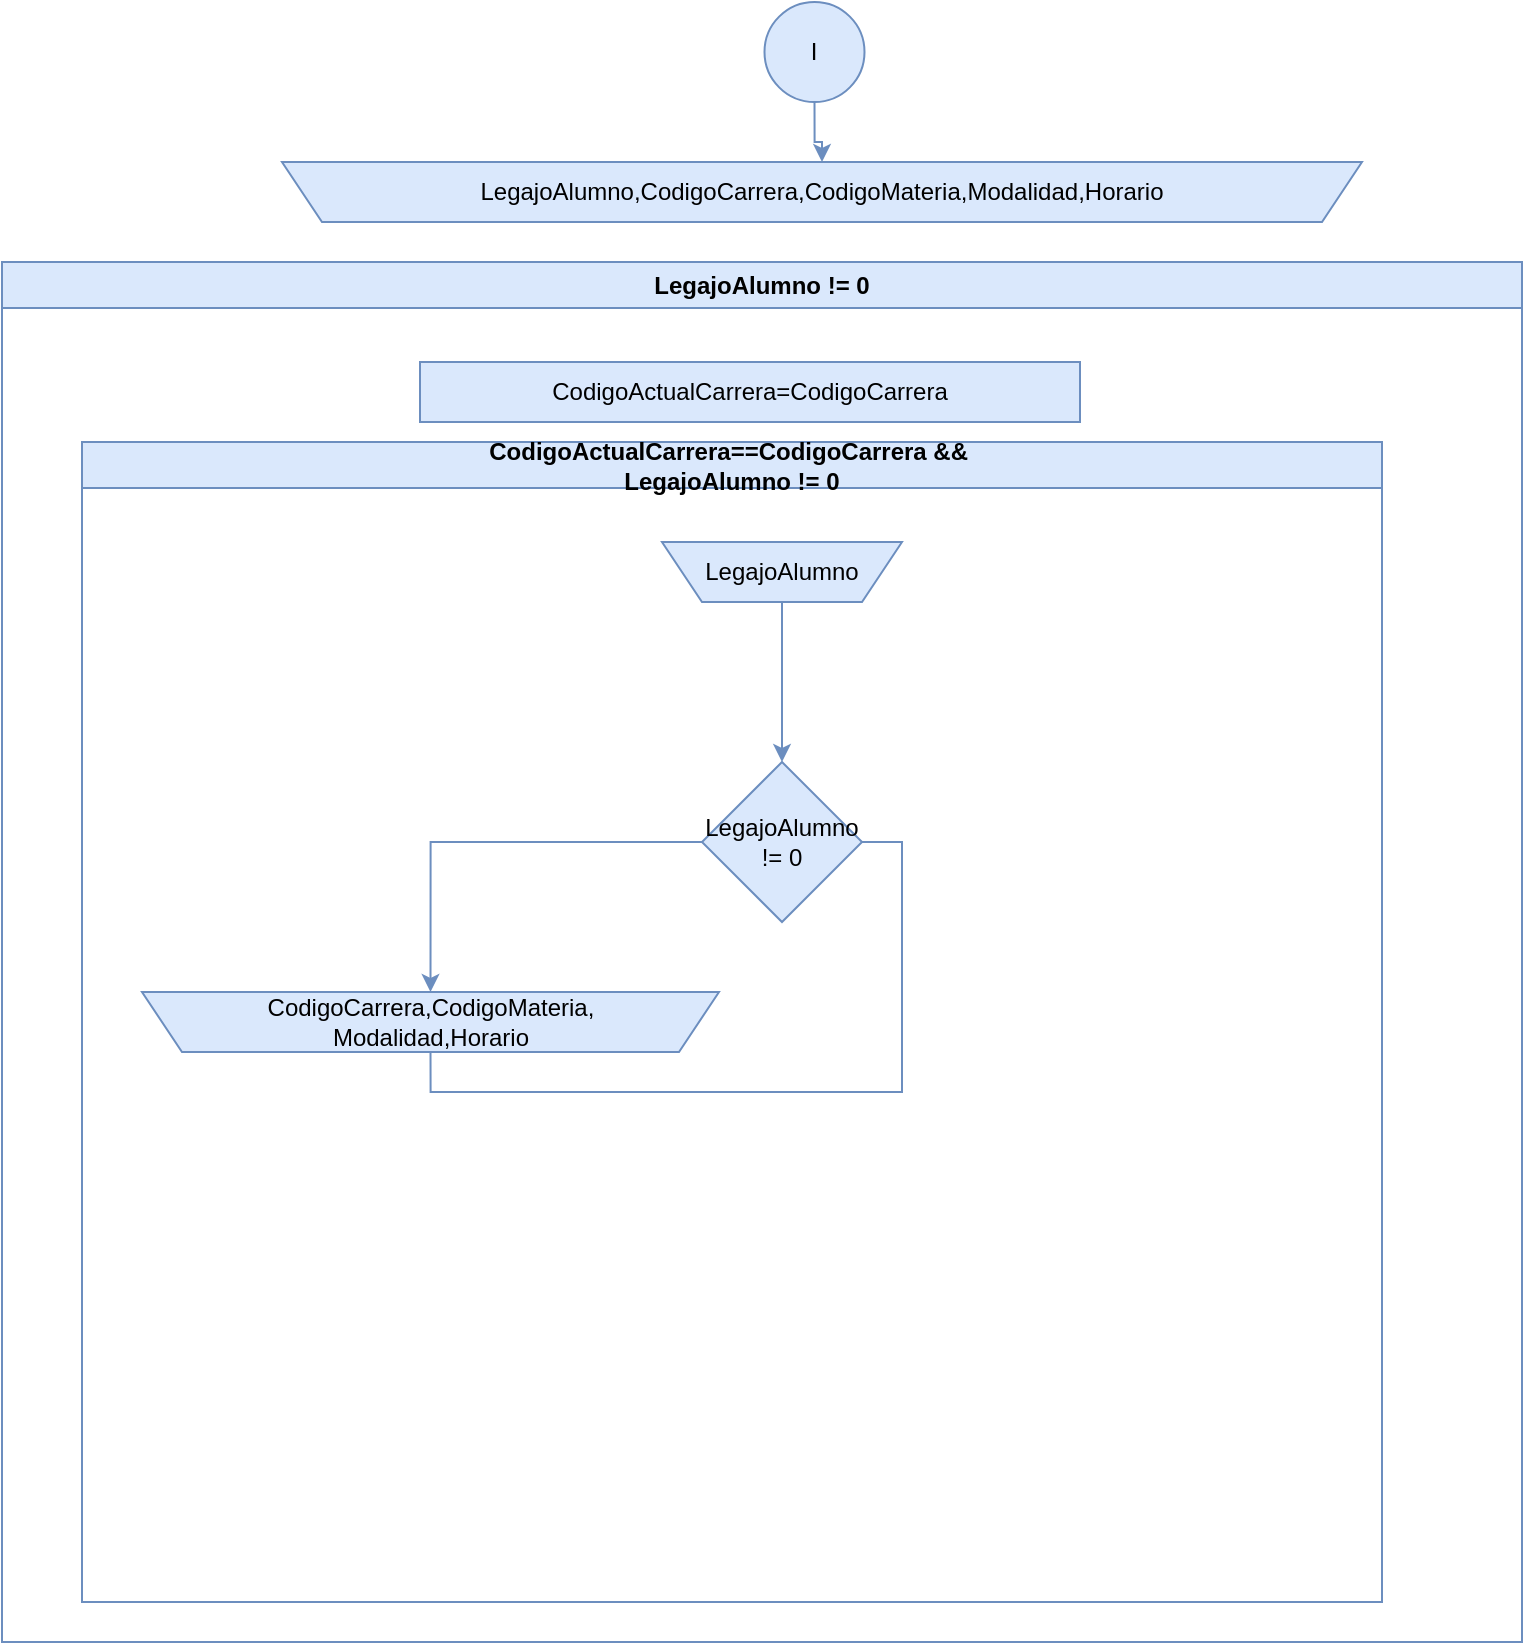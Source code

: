 <mxfile version="21.7.2" type="device">
  <diagram id="C5RBs43oDa-KdzZeNtuy" name="Page-1">
    <mxGraphModel dx="1050" dy="538" grid="1" gridSize="10" guides="1" tooltips="1" connect="1" arrows="1" fold="1" page="1" pageScale="1" pageWidth="827" pageHeight="1169" background="none" math="0" shadow="0">
      <root>
        <mxCell id="WIyWlLk6GJQsqaUBKTNV-0" />
        <mxCell id="WIyWlLk6GJQsqaUBKTNV-1" parent="WIyWlLk6GJQsqaUBKTNV-0" />
        <mxCell id="5pXr0R31rmwVF_x6JBgt-3" value="" style="edgeStyle=orthogonalEdgeStyle;rounded=0;orthogonalLoop=1;jettySize=auto;html=1;fillColor=#dae8fc;strokeColor=#6c8ebf;" parent="WIyWlLk6GJQsqaUBKTNV-1" source="5pXr0R31rmwVF_x6JBgt-1" target="5pXr0R31rmwVF_x6JBgt-2" edge="1">
          <mxGeometry relative="1" as="geometry" />
        </mxCell>
        <mxCell id="5pXr0R31rmwVF_x6JBgt-1" value="I" style="ellipse;whiteSpace=wrap;html=1;fillColor=#dae8fc;strokeColor=#6c8ebf;" parent="WIyWlLk6GJQsqaUBKTNV-1" vertex="1">
          <mxGeometry x="421.25" y="30" width="50" height="50" as="geometry" />
        </mxCell>
        <mxCell id="5pXr0R31rmwVF_x6JBgt-2" value="LegajoAlumno,CodigoCarrera,CodigoMateria,Modalidad,Horario" style="shape=trapezoid;perimeter=trapezoidPerimeter;whiteSpace=wrap;html=1;fixedSize=1;direction=west;fillColor=#dae8fc;strokeColor=#6c8ebf;" parent="WIyWlLk6GJQsqaUBKTNV-1" vertex="1">
          <mxGeometry x="180" y="110" width="540" height="30" as="geometry" />
        </mxCell>
        <mxCell id="5pXr0R31rmwVF_x6JBgt-4" value="LegajoAlumno != 0" style="swimlane;whiteSpace=wrap;html=1;fillColor=#dae8fc;strokeColor=#6c8ebf;" parent="WIyWlLk6GJQsqaUBKTNV-1" vertex="1">
          <mxGeometry x="40" y="160" width="760" height="690" as="geometry" />
        </mxCell>
        <mxCell id="5pXr0R31rmwVF_x6JBgt-6" value="&lt;div&gt;CodigoActualCarrera==CodigoCarrera &amp;amp;&amp;amp;&amp;nbsp;&lt;/div&gt;&lt;div&gt;LegajoAlumno != 0&lt;/div&gt;" style="swimlane;whiteSpace=wrap;html=1;startSize=23;fillColor=#dae8fc;strokeColor=#6c8ebf;" parent="5pXr0R31rmwVF_x6JBgt-4" vertex="1">
          <mxGeometry x="40" y="90" width="650" height="580" as="geometry" />
        </mxCell>
        <mxCell id="5pXr0R31rmwVF_x6JBgt-17" style="edgeStyle=orthogonalEdgeStyle;rounded=0;orthogonalLoop=1;jettySize=auto;html=1;exitX=1;exitY=0.5;exitDx=0;exitDy=0;entryX=0.5;entryY=0;entryDx=0;entryDy=0;endArrow=none;endFill=0;fillColor=#dae8fc;strokeColor=#6c8ebf;" parent="5pXr0R31rmwVF_x6JBgt-6" source="5pXr0R31rmwVF_x6JBgt-12" target="5pXr0R31rmwVF_x6JBgt-14" edge="1">
          <mxGeometry relative="1" as="geometry" />
        </mxCell>
        <mxCell id="yonmYlfciaBzX_8r0v4c-3" style="edgeStyle=orthogonalEdgeStyle;rounded=0;orthogonalLoop=1;jettySize=auto;html=1;exitX=0;exitY=0.5;exitDx=0;exitDy=0;entryX=0.5;entryY=1;entryDx=0;entryDy=0;fillColor=#dae8fc;strokeColor=#6c8ebf;" edge="1" parent="5pXr0R31rmwVF_x6JBgt-6" source="5pXr0R31rmwVF_x6JBgt-12" target="5pXr0R31rmwVF_x6JBgt-14">
          <mxGeometry relative="1" as="geometry" />
        </mxCell>
        <mxCell id="5pXr0R31rmwVF_x6JBgt-12" value="LegajoAlumno != 0" style="rhombus;whiteSpace=wrap;html=1;fillColor=#dae8fc;strokeColor=#6c8ebf;" parent="5pXr0R31rmwVF_x6JBgt-6" vertex="1">
          <mxGeometry x="310" y="160" width="80" height="80" as="geometry" />
        </mxCell>
        <mxCell id="5pXr0R31rmwVF_x6JBgt-14" value="&lt;div&gt;CodigoCarrera,CodigoMateria,&lt;/div&gt;&lt;div&gt;Modalidad,Horario&lt;/div&gt;" style="shape=trapezoid;perimeter=trapezoidPerimeter;whiteSpace=wrap;html=1;fixedSize=1;direction=west;fillColor=#dae8fc;strokeColor=#6c8ebf;" parent="5pXr0R31rmwVF_x6JBgt-6" vertex="1">
          <mxGeometry x="30" y="275" width="288.5" height="30" as="geometry" />
        </mxCell>
        <mxCell id="5pXr0R31rmwVF_x6JBgt-9" value="CodigoActualCarrera=CodigoCarrera" style="whiteSpace=wrap;html=1;fillColor=#dae8fc;strokeColor=#6c8ebf;" parent="5pXr0R31rmwVF_x6JBgt-4" vertex="1">
          <mxGeometry x="209" y="50" width="330" height="30" as="geometry" />
        </mxCell>
        <mxCell id="5pXr0R31rmwVF_x6JBgt-13" value="" style="edgeStyle=orthogonalEdgeStyle;rounded=0;orthogonalLoop=1;jettySize=auto;html=1;fillColor=#dae8fc;strokeColor=#6c8ebf;" parent="WIyWlLk6GJQsqaUBKTNV-1" source="5pXr0R31rmwVF_x6JBgt-11" target="5pXr0R31rmwVF_x6JBgt-12" edge="1">
          <mxGeometry relative="1" as="geometry" />
        </mxCell>
        <mxCell id="5pXr0R31rmwVF_x6JBgt-11" value="LegajoAlumno" style="shape=trapezoid;perimeter=trapezoidPerimeter;whiteSpace=wrap;html=1;fixedSize=1;direction=west;fillColor=#dae8fc;strokeColor=#6c8ebf;" parent="WIyWlLk6GJQsqaUBKTNV-1" vertex="1">
          <mxGeometry x="370" y="300" width="120" height="30" as="geometry" />
        </mxCell>
        <mxCell id="yonmYlfciaBzX_8r0v4c-0" style="edgeStyle=orthogonalEdgeStyle;rounded=0;orthogonalLoop=1;jettySize=auto;html=1;exitX=0.5;exitY=0;exitDx=0;exitDy=0;" edge="1" parent="WIyWlLk6GJQsqaUBKTNV-1" source="5pXr0R31rmwVF_x6JBgt-11" target="5pXr0R31rmwVF_x6JBgt-11">
          <mxGeometry relative="1" as="geometry" />
        </mxCell>
      </root>
    </mxGraphModel>
  </diagram>
</mxfile>

